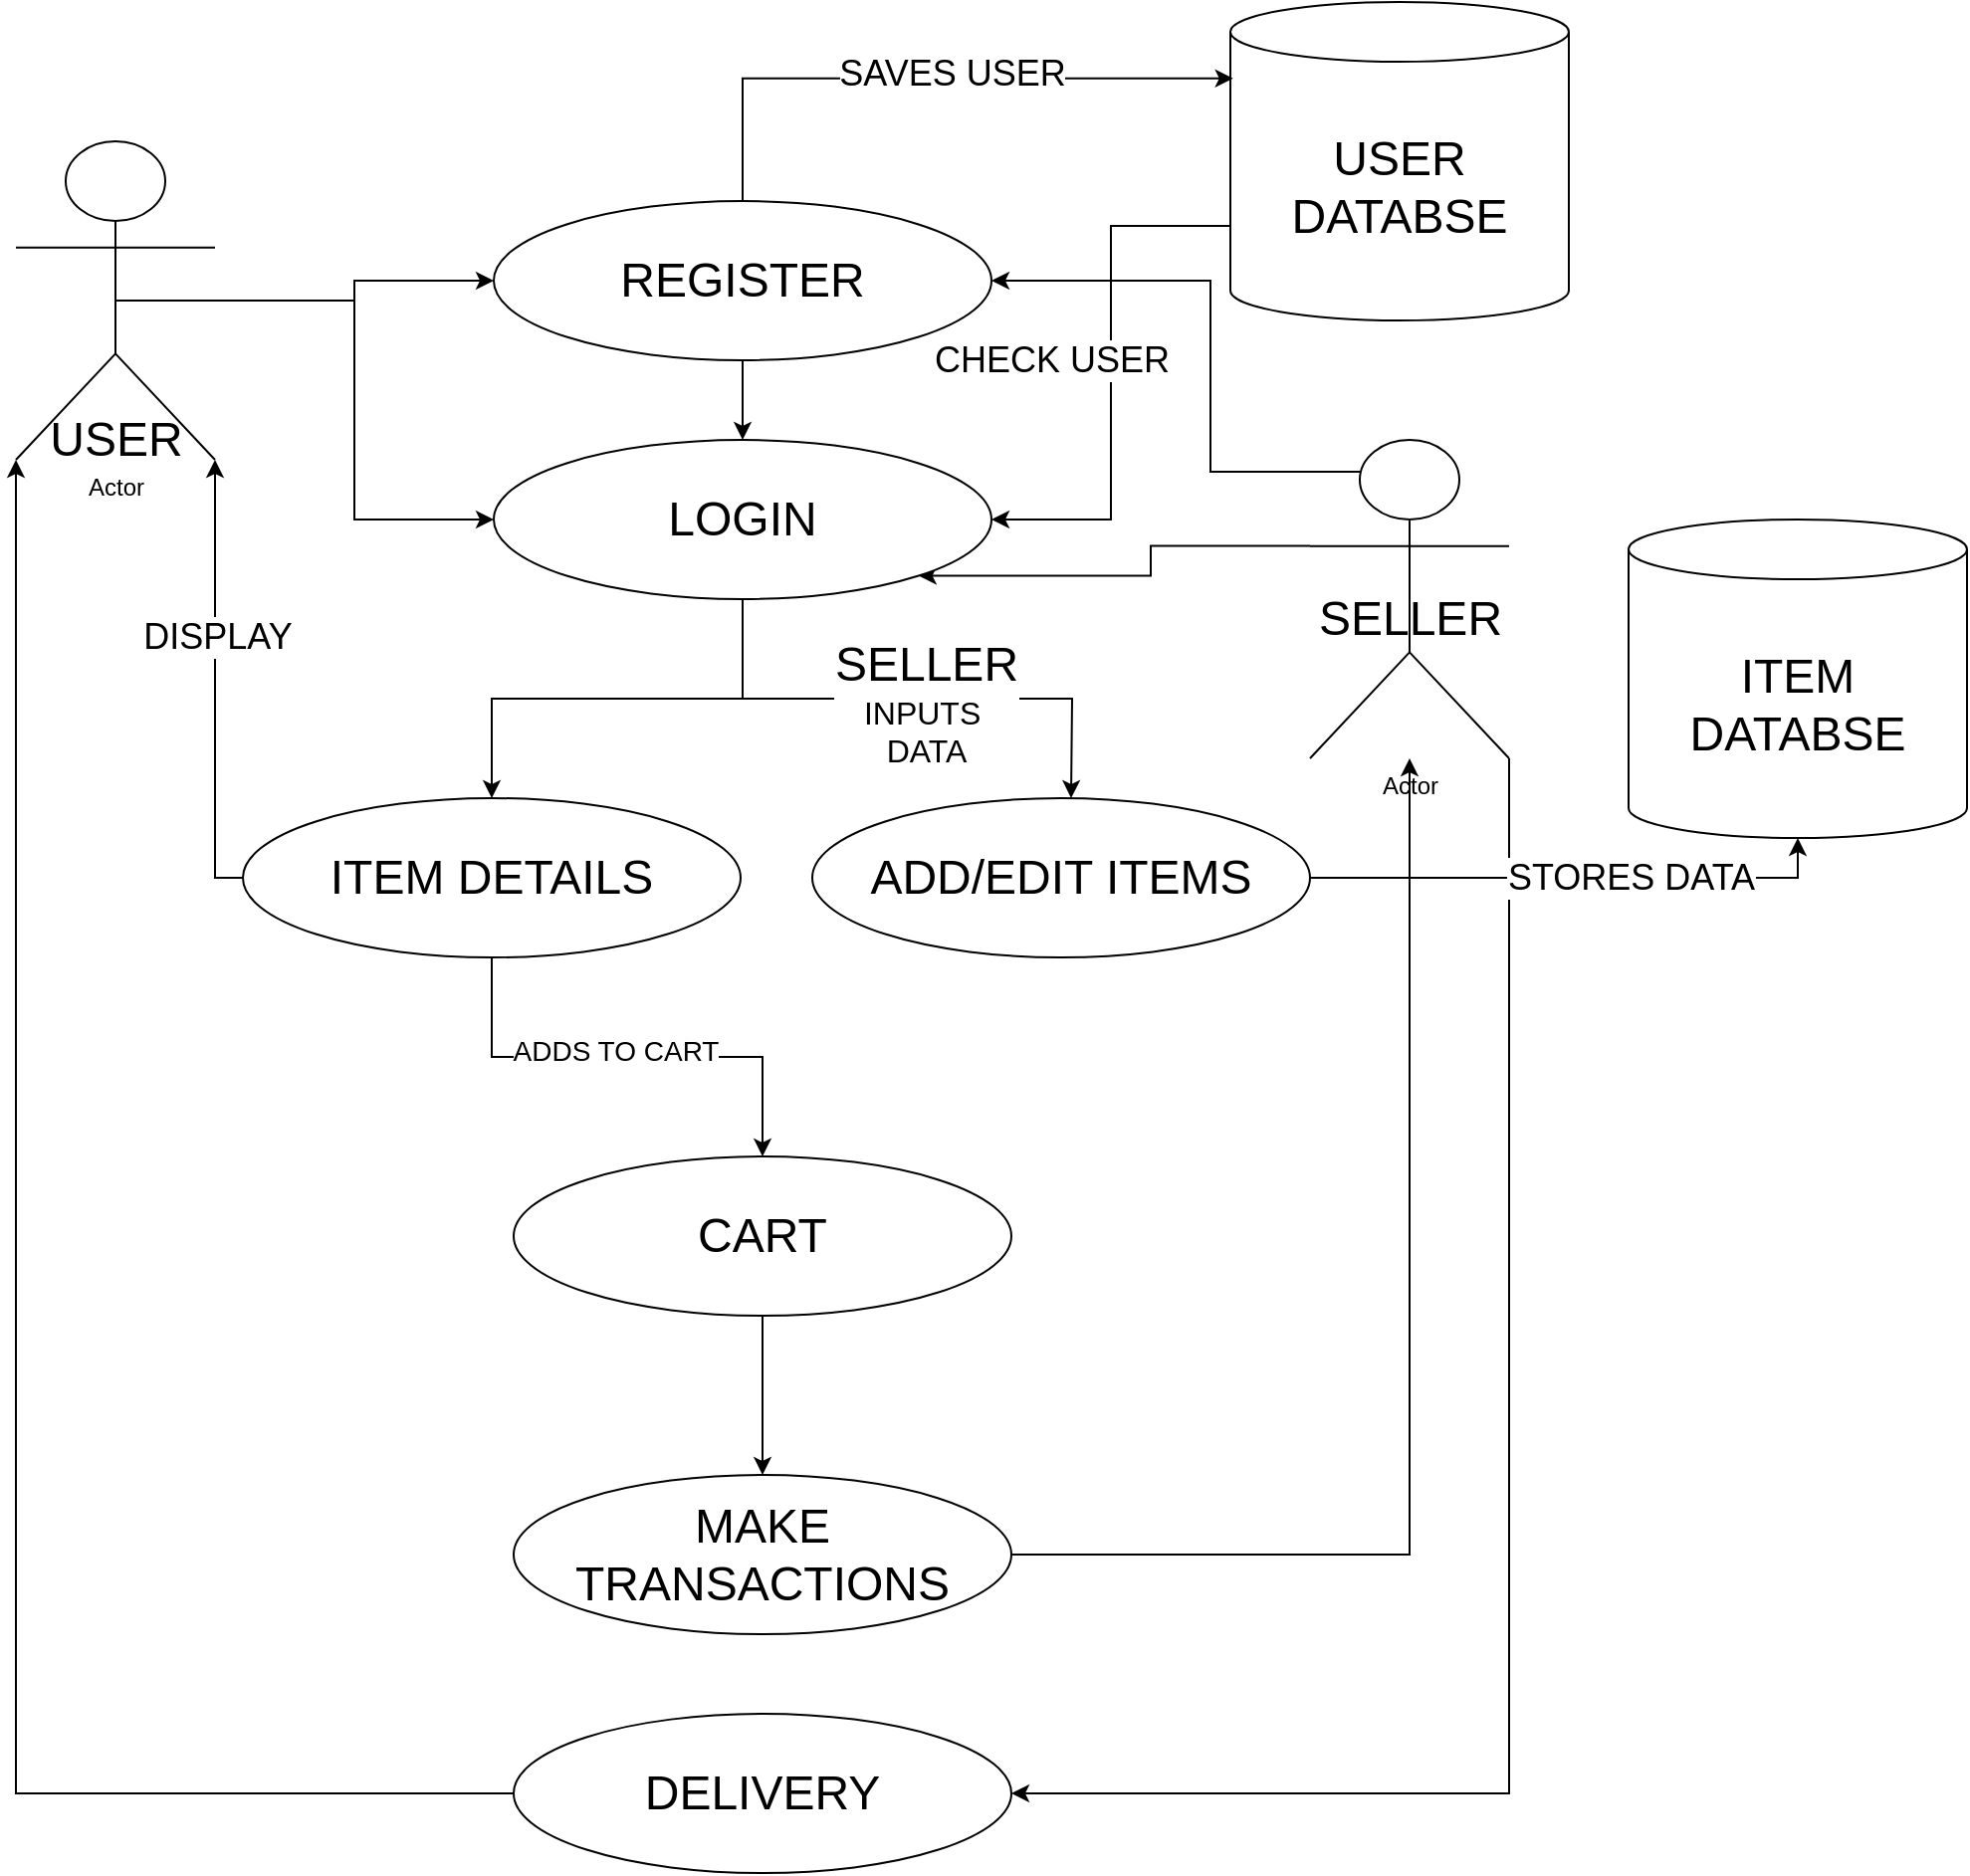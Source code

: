 <mxfile version="24.0.5" type="device">
  <diagram name="Page-1" id="EqgLLM-OUFlGme7HrTNC">
    <mxGraphModel dx="880" dy="468" grid="1" gridSize="10" guides="1" tooltips="1" connect="1" arrows="1" fold="1" page="1" pageScale="1" pageWidth="850" pageHeight="1100" background="none" math="0" shadow="0">
      <root>
        <mxCell id="0" />
        <mxCell id="1" parent="0" />
        <mxCell id="jVDP0KA1YJa2DtsjP_XR-28" style="edgeStyle=orthogonalEdgeStyle;rounded=0;orthogonalLoop=1;jettySize=auto;html=1;entryX=0;entryY=0.5;entryDx=0;entryDy=0;movable=0;resizable=0;rotatable=0;deletable=0;editable=0;locked=1;connectable=0;" parent="1" source="jVDP0KA1YJa2DtsjP_XR-8" target="jVDP0KA1YJa2DtsjP_XR-15" edge="1">
          <mxGeometry relative="1" as="geometry" />
        </mxCell>
        <mxCell id="jVDP0KA1YJa2DtsjP_XR-30" style="edgeStyle=orthogonalEdgeStyle;rounded=0;orthogonalLoop=1;jettySize=auto;html=1;exitX=0.5;exitY=0.5;exitDx=0;exitDy=0;exitPerimeter=0;entryX=0;entryY=0.5;entryDx=0;entryDy=0;movable=0;resizable=0;rotatable=0;deletable=0;editable=0;locked=1;connectable=0;" parent="1" source="jVDP0KA1YJa2DtsjP_XR-8" target="jVDP0KA1YJa2DtsjP_XR-17" edge="1">
          <mxGeometry relative="1" as="geometry">
            <mxPoint x="250" y="330" as="targetPoint" />
          </mxGeometry>
        </mxCell>
        <mxCell id="jVDP0KA1YJa2DtsjP_XR-8" value="Actor" style="shape=umlActor;verticalLabelPosition=bottom;verticalAlign=top;html=1;movable=0;resizable=0;rotatable=0;deletable=0;editable=0;locked=1;connectable=0;" parent="1" vertex="1">
          <mxGeometry x="50" y="130" width="100" height="160" as="geometry" />
        </mxCell>
        <mxCell id="jVDP0KA1YJa2DtsjP_XR-37" style="edgeStyle=orthogonalEdgeStyle;rounded=0;orthogonalLoop=1;jettySize=auto;html=1;exitX=0.25;exitY=0.1;exitDx=0;exitDy=0;exitPerimeter=0;entryX=1;entryY=0.5;entryDx=0;entryDy=0;movable=0;resizable=0;rotatable=0;deletable=0;editable=0;locked=1;connectable=0;" parent="1" source="jVDP0KA1YJa2DtsjP_XR-11" target="jVDP0KA1YJa2DtsjP_XR-15" edge="1">
          <mxGeometry relative="1" as="geometry">
            <Array as="points">
              <mxPoint x="650" y="296" />
              <mxPoint x="650" y="200" />
            </Array>
          </mxGeometry>
        </mxCell>
        <mxCell id="jVDP0KA1YJa2DtsjP_XR-39" style="edgeStyle=orthogonalEdgeStyle;rounded=0;orthogonalLoop=1;jettySize=auto;html=1;exitX=0;exitY=0.333;exitDx=0;exitDy=0;exitPerimeter=0;entryX=1;entryY=1;entryDx=0;entryDy=0;movable=0;resizable=0;rotatable=0;deletable=0;editable=0;locked=1;connectable=0;" parent="1" source="jVDP0KA1YJa2DtsjP_XR-11" target="jVDP0KA1YJa2DtsjP_XR-17" edge="1">
          <mxGeometry relative="1" as="geometry" />
        </mxCell>
        <mxCell id="jVDP0KA1YJa2DtsjP_XR-72" style="edgeStyle=orthogonalEdgeStyle;rounded=0;orthogonalLoop=1;jettySize=auto;html=1;exitX=1;exitY=1;exitDx=0;exitDy=0;exitPerimeter=0;entryX=1;entryY=0.5;entryDx=0;entryDy=0;movable=0;resizable=0;rotatable=0;deletable=0;editable=0;locked=1;connectable=0;" parent="1" source="jVDP0KA1YJa2DtsjP_XR-11" target="jVDP0KA1YJa2DtsjP_XR-71" edge="1">
          <mxGeometry relative="1" as="geometry" />
        </mxCell>
        <mxCell id="jVDP0KA1YJa2DtsjP_XR-11" value="Actor" style="shape=umlActor;verticalLabelPosition=bottom;verticalAlign=top;html=1;movable=1;resizable=1;rotatable=1;deletable=1;editable=1;locked=0;connectable=1;" parent="1" vertex="1">
          <mxGeometry x="700" y="280" width="100" height="160" as="geometry" />
        </mxCell>
        <mxCell id="jVDP0KA1YJa2DtsjP_XR-31" style="edgeStyle=orthogonalEdgeStyle;rounded=0;orthogonalLoop=1;jettySize=auto;html=1;exitX=0.5;exitY=1;exitDx=0;exitDy=0;entryX=0.5;entryY=0;entryDx=0;entryDy=0;movable=0;resizable=0;rotatable=0;deletable=0;editable=0;locked=1;connectable=0;" parent="1" source="jVDP0KA1YJa2DtsjP_XR-15" target="jVDP0KA1YJa2DtsjP_XR-17" edge="1">
          <mxGeometry relative="1" as="geometry" />
        </mxCell>
        <mxCell id="jVDP0KA1YJa2DtsjP_XR-15" value="&lt;font style=&quot;font-size: 24px;&quot;&gt;REGISTER&lt;/font&gt;" style="ellipse;whiteSpace=wrap;html=1;movable=0;resizable=0;rotatable=0;deletable=0;editable=0;locked=1;connectable=0;" parent="1" vertex="1">
          <mxGeometry x="290" y="160" width="250" height="80" as="geometry" />
        </mxCell>
        <mxCell id="jVDP0KA1YJa2DtsjP_XR-41" value="" style="edgeStyle=orthogonalEdgeStyle;rounded=0;orthogonalLoop=1;jettySize=auto;html=1;movable=0;resizable=0;rotatable=0;deletable=0;editable=0;locked=1;connectable=0;" parent="1" source="jVDP0KA1YJa2DtsjP_XR-17" target="jVDP0KA1YJa2DtsjP_XR-40" edge="1">
          <mxGeometry relative="1" as="geometry" />
        </mxCell>
        <mxCell id="jVDP0KA1YJa2DtsjP_XR-43" style="edgeStyle=orthogonalEdgeStyle;rounded=0;orthogonalLoop=1;jettySize=auto;html=1;exitX=0.5;exitY=1;exitDx=0;exitDy=0;movable=0;resizable=0;rotatable=0;deletable=0;editable=0;locked=1;connectable=0;" parent="1" source="jVDP0KA1YJa2DtsjP_XR-17" edge="1">
          <mxGeometry relative="1" as="geometry">
            <mxPoint x="580.0" y="460" as="targetPoint" />
          </mxGeometry>
        </mxCell>
        <mxCell id="jVDP0KA1YJa2DtsjP_XR-45" value="&lt;font style=&quot;font-size: 24px;&quot;&gt;SELLER&lt;br&gt;&lt;/font&gt;&lt;div&gt;&lt;font size=&quot;3&quot;&gt;INPUTS&amp;nbsp;&lt;/font&gt;&lt;/div&gt;&lt;div&gt;&lt;font size=&quot;3&quot;&gt;DATA&lt;/font&gt;&lt;/div&gt;" style="edgeLabel;html=1;align=center;verticalAlign=middle;resizable=0;points=[];movable=0;rotatable=0;deletable=0;editable=0;locked=1;connectable=0;" parent="jVDP0KA1YJa2DtsjP_XR-43" vertex="1" connectable="0">
          <mxGeometry x="0.065" y="-2" relative="1" as="geometry">
            <mxPoint as="offset" />
          </mxGeometry>
        </mxCell>
        <mxCell id="jVDP0KA1YJa2DtsjP_XR-17" value="&lt;font style=&quot;font-size: 24px;&quot;&gt;LOGIN&lt;/font&gt;" style="ellipse;whiteSpace=wrap;html=1;movable=0;resizable=0;rotatable=0;deletable=0;editable=0;locked=1;connectable=0;" parent="1" vertex="1">
          <mxGeometry x="290" y="280" width="250" height="80" as="geometry" />
        </mxCell>
        <mxCell id="jVDP0KA1YJa2DtsjP_XR-35" style="edgeStyle=orthogonalEdgeStyle;rounded=0;orthogonalLoop=1;jettySize=auto;html=1;exitX=0;exitY=0;exitDx=0;exitDy=112.5;exitPerimeter=0;entryX=1;entryY=0.5;entryDx=0;entryDy=0;movable=0;resizable=0;rotatable=0;deletable=0;editable=0;locked=1;connectable=0;" parent="1" source="jVDP0KA1YJa2DtsjP_XR-24" target="jVDP0KA1YJa2DtsjP_XR-17" edge="1">
          <mxGeometry relative="1" as="geometry" />
        </mxCell>
        <mxCell id="jVDP0KA1YJa2DtsjP_XR-36" value="&lt;font style=&quot;font-size: 18px;&quot;&gt;CHECK USER&lt;/font&gt;" style="edgeLabel;html=1;align=center;verticalAlign=middle;resizable=0;points=[];movable=0;rotatable=0;deletable=0;editable=0;locked=1;connectable=0;" parent="jVDP0KA1YJa2DtsjP_XR-35" vertex="1" connectable="0">
          <mxGeometry x="-0.022" y="1" relative="1" as="geometry">
            <mxPoint x="-31" y="-4" as="offset" />
          </mxGeometry>
        </mxCell>
        <mxCell id="jVDP0KA1YJa2DtsjP_XR-24" value="&lt;font style=&quot;font-size: 24px;&quot;&gt;USER DATABSE&lt;/font&gt;" style="shape=cylinder3;whiteSpace=wrap;html=1;boundedLbl=1;backgroundOutline=1;size=15;movable=0;resizable=0;rotatable=0;deletable=0;editable=0;locked=1;connectable=0;" parent="1" vertex="1">
          <mxGeometry x="660" y="60" width="170" height="160" as="geometry" />
        </mxCell>
        <mxCell id="jVDP0KA1YJa2DtsjP_XR-33" style="edgeStyle=orthogonalEdgeStyle;rounded=0;orthogonalLoop=1;jettySize=auto;html=1;exitX=0.5;exitY=0;exitDx=0;exitDy=0;entryX=0.008;entryY=0.24;entryDx=0;entryDy=0;entryPerimeter=0;movable=0;resizable=0;rotatable=0;deletable=0;editable=0;locked=1;connectable=0;" parent="1" source="jVDP0KA1YJa2DtsjP_XR-15" target="jVDP0KA1YJa2DtsjP_XR-24" edge="1">
          <mxGeometry relative="1" as="geometry" />
        </mxCell>
        <mxCell id="jVDP0KA1YJa2DtsjP_XR-34" value="&lt;font style=&quot;font-size: 18px;&quot;&gt;SAVES USER&lt;/font&gt;" style="edgeLabel;html=1;align=center;verticalAlign=middle;resizable=0;points=[];movable=0;rotatable=0;deletable=0;editable=0;locked=1;connectable=0;" parent="jVDP0KA1YJa2DtsjP_XR-33" vertex="1" connectable="0">
          <mxGeometry x="0.08" y="3" relative="1" as="geometry">
            <mxPoint as="offset" />
          </mxGeometry>
        </mxCell>
        <mxCell id="jVDP0KA1YJa2DtsjP_XR-48" style="edgeStyle=orthogonalEdgeStyle;rounded=0;orthogonalLoop=1;jettySize=auto;html=1;exitX=0;exitY=0.5;exitDx=0;exitDy=0;movable=0;resizable=0;rotatable=0;deletable=0;editable=0;locked=1;connectable=0;" parent="1" source="jVDP0KA1YJa2DtsjP_XR-40" target="jVDP0KA1YJa2DtsjP_XR-8" edge="1">
          <mxGeometry relative="1" as="geometry">
            <Array as="points">
              <mxPoint x="150" y="500" />
            </Array>
          </mxGeometry>
        </mxCell>
        <mxCell id="jVDP0KA1YJa2DtsjP_XR-49" value="&lt;font style=&quot;font-size: 18px;&quot;&gt;DISPLAY&lt;/font&gt;" style="edgeLabel;html=1;align=center;verticalAlign=middle;resizable=0;points=[];movable=0;rotatable=0;deletable=0;editable=0;locked=1;connectable=0;" parent="jVDP0KA1YJa2DtsjP_XR-48" vertex="1" connectable="0">
          <mxGeometry x="0.202" y="-1" relative="1" as="geometry">
            <mxPoint y="-1" as="offset" />
          </mxGeometry>
        </mxCell>
        <mxCell id="jVDP0KA1YJa2DtsjP_XR-65" style="edgeStyle=orthogonalEdgeStyle;rounded=0;orthogonalLoop=1;jettySize=auto;html=1;entryX=0.5;entryY=0;entryDx=0;entryDy=0;movable=0;resizable=0;rotatable=0;deletable=0;editable=0;locked=1;connectable=0;" parent="1" source="jVDP0KA1YJa2DtsjP_XR-40" target="jVDP0KA1YJa2DtsjP_XR-56" edge="1">
          <mxGeometry relative="1" as="geometry" />
        </mxCell>
        <mxCell id="jVDP0KA1YJa2DtsjP_XR-66" value="&lt;font style=&quot;font-size: 14px;&quot;&gt;ADDS TO CART&lt;/font&gt;" style="edgeLabel;html=1;align=center;verticalAlign=middle;resizable=0;points=[];movable=0;rotatable=0;deletable=0;editable=0;locked=1;connectable=0;" parent="jVDP0KA1YJa2DtsjP_XR-65" vertex="1" connectable="0">
          <mxGeometry x="-0.062" y="3" relative="1" as="geometry">
            <mxPoint x="1" as="offset" />
          </mxGeometry>
        </mxCell>
        <mxCell id="jVDP0KA1YJa2DtsjP_XR-40" value="&lt;span style=&quot;font-size: 24px;&quot;&gt;ITEM DETAILS&lt;/span&gt;" style="ellipse;whiteSpace=wrap;html=1;movable=0;resizable=0;rotatable=0;deletable=0;editable=0;locked=1;connectable=0;" parent="1" vertex="1">
          <mxGeometry x="164" y="460" width="250" height="80" as="geometry" />
        </mxCell>
        <mxCell id="jVDP0KA1YJa2DtsjP_XR-44" value="&lt;span style=&quot;font-size: 24px;&quot;&gt;ADD/EDIT ITEMS&lt;/span&gt;" style="ellipse;whiteSpace=wrap;html=1;movable=1;resizable=1;rotatable=1;deletable=1;editable=1;locked=0;connectable=1;" parent="1" vertex="1">
          <mxGeometry x="450" y="460" width="250" height="80" as="geometry" />
        </mxCell>
        <mxCell id="jVDP0KA1YJa2DtsjP_XR-52" value="&lt;font style=&quot;font-size: 24px;&quot;&gt;ITEM DATABSE&lt;/font&gt;" style="shape=cylinder3;whiteSpace=wrap;html=1;boundedLbl=1;backgroundOutline=1;size=15;movable=0;resizable=0;rotatable=0;deletable=0;editable=0;locked=1;connectable=0;" parent="1" vertex="1">
          <mxGeometry x="860" y="320" width="170" height="160" as="geometry" />
        </mxCell>
        <mxCell id="jVDP0KA1YJa2DtsjP_XR-53" style="edgeStyle=orthogonalEdgeStyle;rounded=0;orthogonalLoop=1;jettySize=auto;html=1;entryX=0.5;entryY=1;entryDx=0;entryDy=0;entryPerimeter=0;movable=0;resizable=0;rotatable=0;deletable=0;editable=0;locked=1;connectable=0;" parent="1" source="jVDP0KA1YJa2DtsjP_XR-44" target="jVDP0KA1YJa2DtsjP_XR-52" edge="1">
          <mxGeometry relative="1" as="geometry">
            <Array as="points">
              <mxPoint x="945" y="500" />
            </Array>
          </mxGeometry>
        </mxCell>
        <mxCell id="jVDP0KA1YJa2DtsjP_XR-54" value="&lt;font style=&quot;font-size: 18px;&quot;&gt;STORES DATA&lt;/font&gt;" style="edgeLabel;html=1;align=center;verticalAlign=middle;resizable=0;points=[];movable=0;rotatable=0;deletable=0;editable=0;locked=1;connectable=0;" parent="jVDP0KA1YJa2DtsjP_XR-53" vertex="1" connectable="0">
          <mxGeometry x="-0.039" relative="1" as="geometry">
            <mxPoint x="33" as="offset" />
          </mxGeometry>
        </mxCell>
        <mxCell id="jVDP0KA1YJa2DtsjP_XR-68" value="" style="edgeStyle=orthogonalEdgeStyle;rounded=0;orthogonalLoop=1;jettySize=auto;html=1;movable=0;resizable=0;rotatable=0;deletable=0;editable=0;locked=1;connectable=0;" parent="1" source="jVDP0KA1YJa2DtsjP_XR-56" target="jVDP0KA1YJa2DtsjP_XR-67" edge="1">
          <mxGeometry relative="1" as="geometry" />
        </mxCell>
        <mxCell id="jVDP0KA1YJa2DtsjP_XR-56" value="&lt;span style=&quot;font-size: 24px;&quot;&gt;CART&lt;/span&gt;" style="ellipse;whiteSpace=wrap;html=1;movable=0;resizable=0;rotatable=0;deletable=0;editable=0;locked=1;connectable=0;" parent="1" vertex="1">
          <mxGeometry x="300" y="640" width="250" height="80" as="geometry" />
        </mxCell>
        <mxCell id="jVDP0KA1YJa2DtsjP_XR-69" style="edgeStyle=orthogonalEdgeStyle;rounded=0;orthogonalLoop=1;jettySize=auto;html=1;movable=0;resizable=0;rotatable=0;deletable=0;editable=0;locked=1;connectable=0;" parent="1" source="jVDP0KA1YJa2DtsjP_XR-67" target="jVDP0KA1YJa2DtsjP_XR-11" edge="1">
          <mxGeometry relative="1" as="geometry" />
        </mxCell>
        <mxCell id="jVDP0KA1YJa2DtsjP_XR-67" value="&lt;span style=&quot;font-size: 24px;&quot;&gt;MAKE TRANSACTIONS&lt;/span&gt;" style="ellipse;whiteSpace=wrap;html=1;movable=0;resizable=0;rotatable=0;deletable=0;editable=0;locked=1;connectable=0;" parent="1" vertex="1">
          <mxGeometry x="300" y="800" width="250" height="80" as="geometry" />
        </mxCell>
        <mxCell id="jVDP0KA1YJa2DtsjP_XR-71" value="&lt;span style=&quot;font-size: 24px;&quot;&gt;DELIVERY&lt;/span&gt;" style="ellipse;whiteSpace=wrap;html=1;movable=0;resizable=0;rotatable=0;deletable=0;editable=0;locked=1;connectable=0;" parent="1" vertex="1">
          <mxGeometry x="300" y="920" width="250" height="80" as="geometry" />
        </mxCell>
        <mxCell id="jVDP0KA1YJa2DtsjP_XR-73" style="edgeStyle=orthogonalEdgeStyle;rounded=0;orthogonalLoop=1;jettySize=auto;html=1;exitX=0;exitY=0.5;exitDx=0;exitDy=0;entryX=0;entryY=1;entryDx=0;entryDy=0;entryPerimeter=0;movable=0;resizable=0;rotatable=0;deletable=0;editable=0;locked=1;connectable=0;" parent="1" source="jVDP0KA1YJa2DtsjP_XR-71" target="jVDP0KA1YJa2DtsjP_XR-8" edge="1">
          <mxGeometry relative="1" as="geometry" />
        </mxCell>
        <mxCell id="jVDP0KA1YJa2DtsjP_XR-74" value="&lt;font style=&quot;font-size: 24px;&quot;&gt;USER&lt;/font&gt;" style="text;html=1;align=center;verticalAlign=middle;resizable=0;points=[];autosize=1;strokeColor=none;fillColor=none;movable=0;rotatable=0;deletable=0;editable=0;locked=1;connectable=0;" parent="1" vertex="1">
          <mxGeometry x="55" y="260" width="90" height="40" as="geometry" />
        </mxCell>
        <mxCell id="jVDP0KA1YJa2DtsjP_XR-75" value="&lt;font style=&quot;font-size: 24px;&quot;&gt;SELLER&lt;/font&gt;" style="text;html=1;align=center;verticalAlign=middle;resizable=0;points=[];autosize=1;strokeColor=none;fillColor=none;movable=0;rotatable=0;deletable=0;editable=0;locked=1;connectable=0;" parent="1" vertex="1">
          <mxGeometry x="695" y="350" width="110" height="40" as="geometry" />
        </mxCell>
      </root>
    </mxGraphModel>
  </diagram>
</mxfile>

